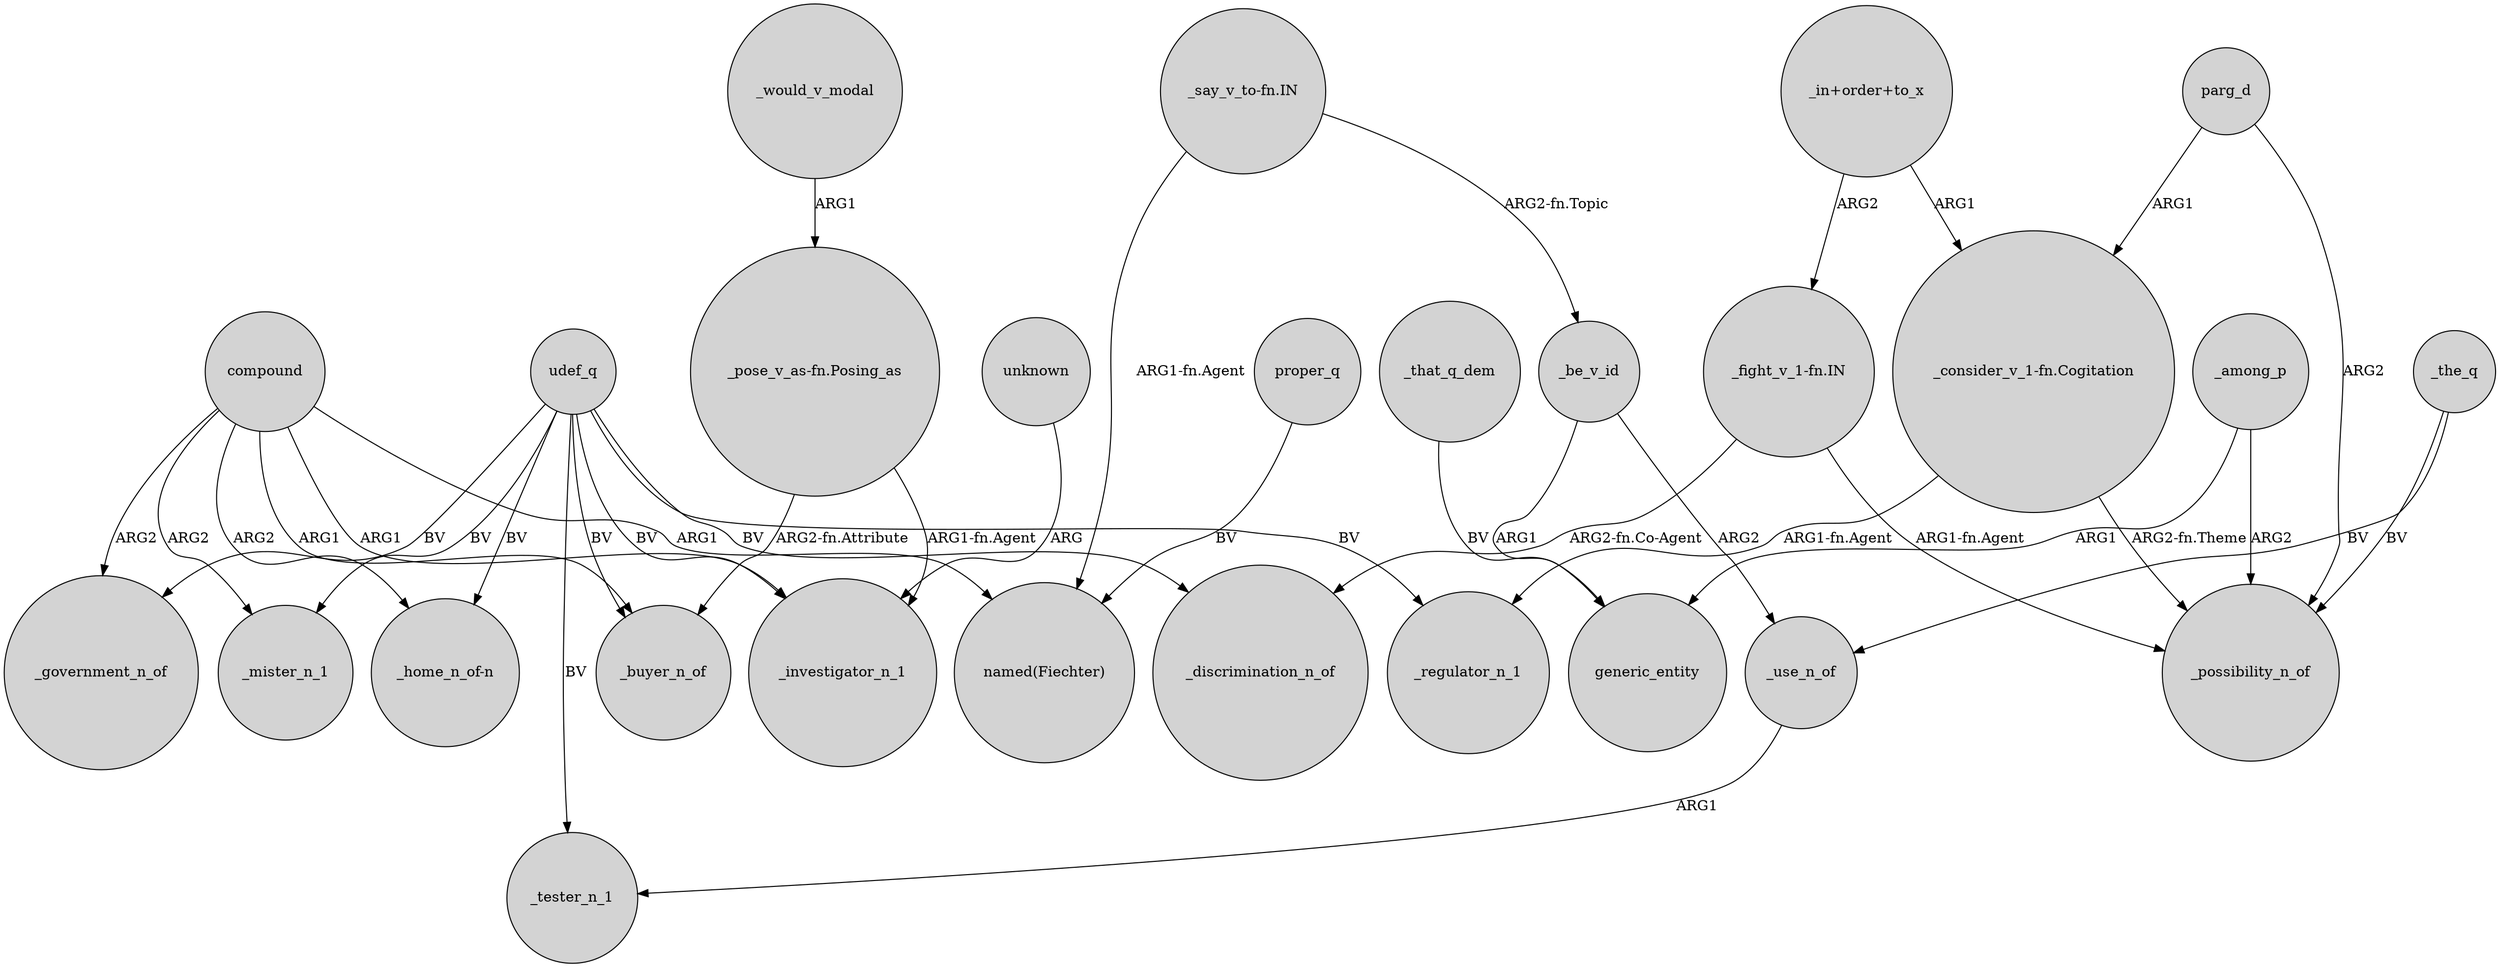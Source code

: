 digraph {
	node [shape=circle style=filled]
	_use_n_of -> _tester_n_1 [label=ARG1]
	compound -> _buyer_n_of [label=ARG1]
	_that_q_dem -> generic_entity [label=BV]
	compound -> _government_n_of [label=ARG2]
	udef_q -> _government_n_of [label=BV]
	udef_q -> _buyer_n_of [label=BV]
	compound -> _mister_n_1 [label=ARG2]
	"_in+order+to_x" -> "_consider_v_1-fn.Cogitation" [label=ARG1]
	proper_q -> "named(Fiechter)" [label=BV]
	_the_q -> _use_n_of [label=BV]
	udef_q -> _mister_n_1 [label=BV]
	udef_q -> "_home_n_of-n" [label=BV]
	_be_v_id -> generic_entity [label=ARG1]
	"_say_v_to-fn.IN" -> "named(Fiechter)" [label="ARG1-fn.Agent"]
	"_pose_v_as-fn.Posing_as" -> _buyer_n_of [label="ARG2-fn.Attribute"]
	"_consider_v_1-fn.Cogitation" -> _regulator_n_1 [label="ARG1-fn.Agent"]
	"_say_v_to-fn.IN" -> _be_v_id [label="ARG2-fn.Topic"]
	"_pose_v_as-fn.Posing_as" -> _investigator_n_1 [label="ARG1-fn.Agent"]
	_the_q -> _possibility_n_of [label=BV]
	_among_p -> generic_entity [label=ARG1]
	"_fight_v_1-fn.IN" -> _possibility_n_of [label="ARG1-fn.Agent"]
	compound -> "named(Fiechter)" [label=ARG1]
	_be_v_id -> _use_n_of [label=ARG2]
	"_consider_v_1-fn.Cogitation" -> _possibility_n_of [label="ARG2-fn.Theme"]
	compound -> _investigator_n_1 [label=ARG1]
	udef_q -> _tester_n_1 [label=BV]
	compound -> "_home_n_of-n" [label=ARG2]
	udef_q -> _discrimination_n_of [label=BV]
	udef_q -> _investigator_n_1 [label=BV]
	"_in+order+to_x" -> "_fight_v_1-fn.IN" [label=ARG2]
	"_fight_v_1-fn.IN" -> _discrimination_n_of [label="ARG2-fn.Co-Agent"]
	_would_v_modal -> "_pose_v_as-fn.Posing_as" [label=ARG1]
	_among_p -> _possibility_n_of [label=ARG2]
	udef_q -> _regulator_n_1 [label=BV]
	parg_d -> _possibility_n_of [label=ARG2]
	parg_d -> "_consider_v_1-fn.Cogitation" [label=ARG1]
	unknown -> _investigator_n_1 [label=ARG]
}
